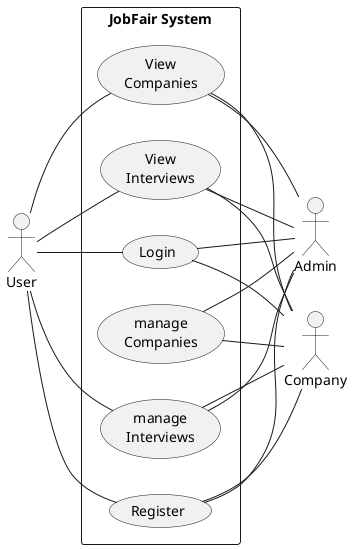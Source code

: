 @startuml JobFair System Use Case Diagram
left to right direction
actor "User" as user
rectangle "JobFair System" as VacQSystem {    
    usecase "Register" as register
    usecase "Login" as login
    usecase "View\nCompanies" as viewCom
    usecase "View\nInterviews" as viewInter
    usecase "manage\nInterviews" as manageInter
    usecase "manage\nCompanies" as manageCom
}
user -- login
user -- register
user -- viewCom
user -- viewInter
user -- manageInter

actor "Admin" as admin
register -- admin
viewCom -- admin
viewInter -- admin
login -- admin
manageCom -- admin
manageInter -- admin

actor "Company" as company
register -- company
viewCom -- company
viewInter -- company
login -- company
manageCom -- company
manageInter -- company

@enduml